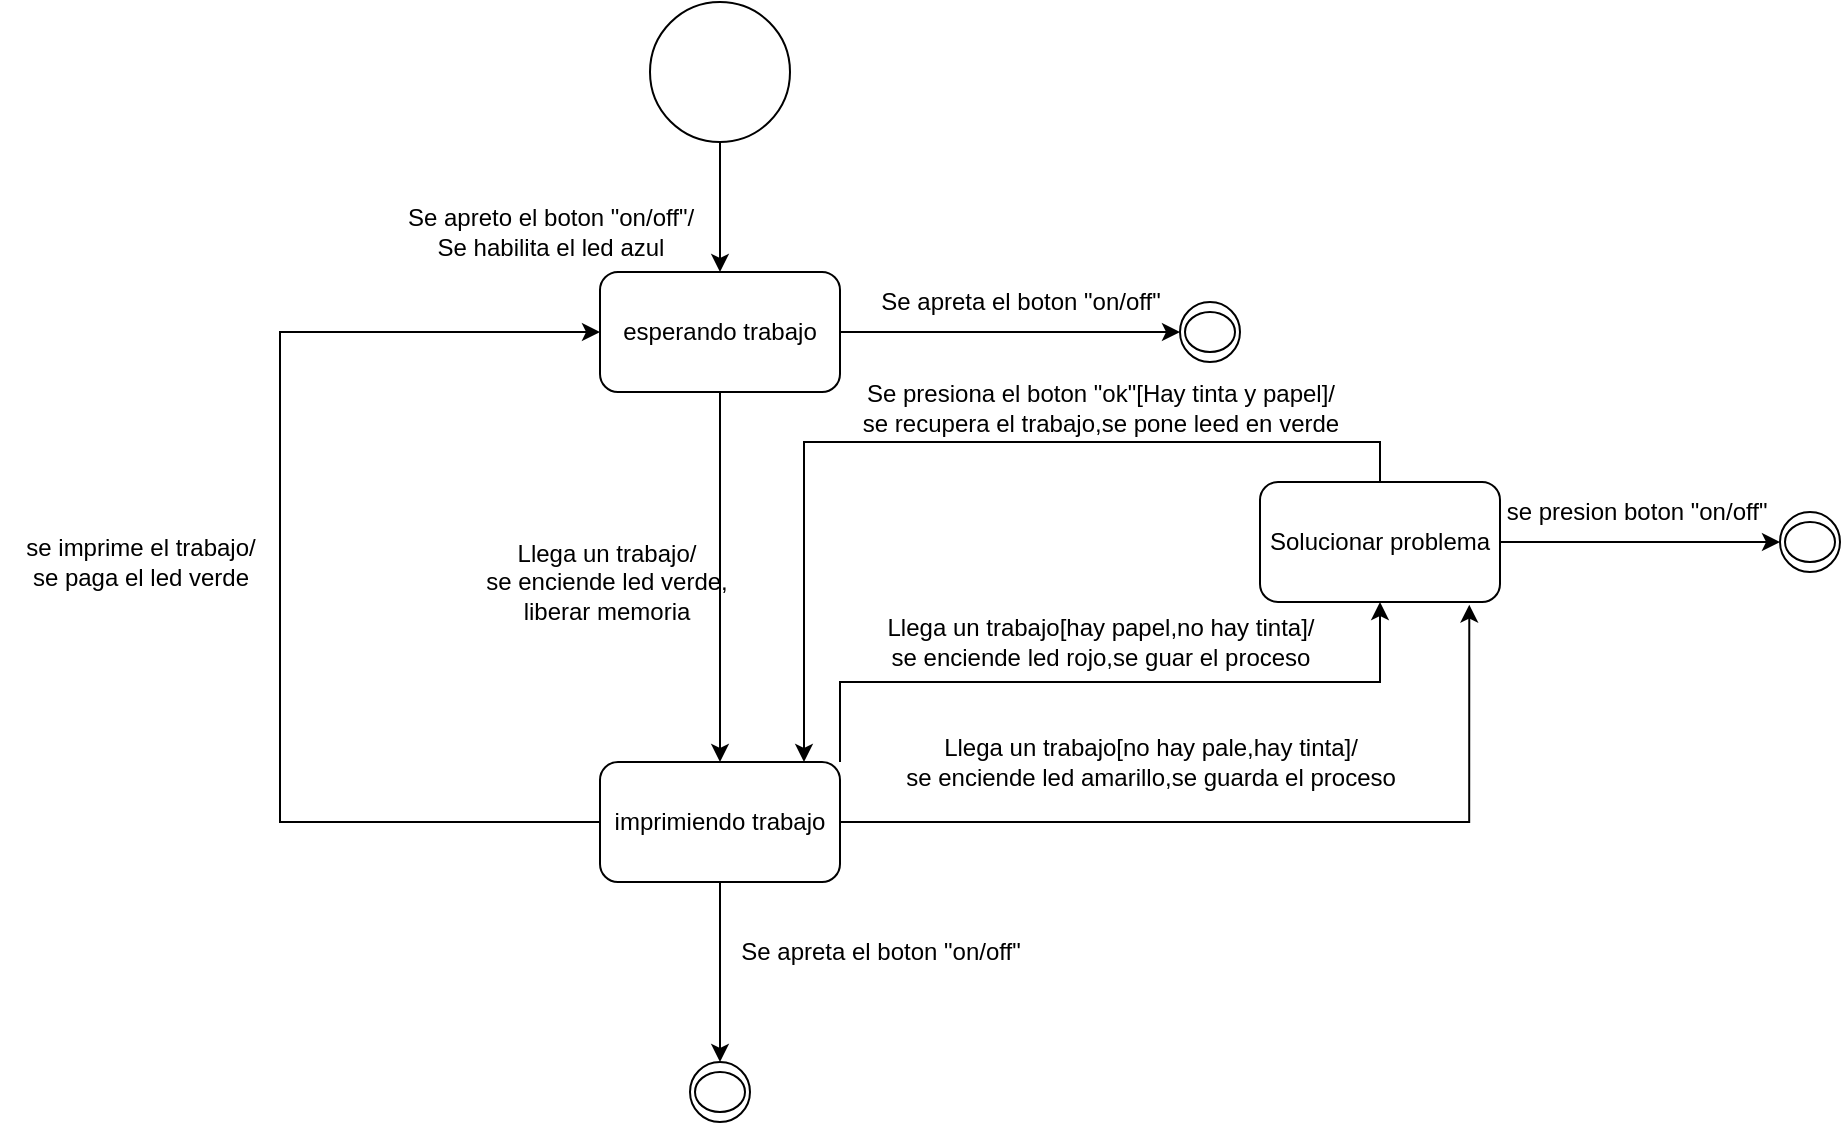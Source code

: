 <mxfile version="24.7.17">
  <diagram name="Página-1" id="LphEhReQZ1v9v09lFzsN">
    <mxGraphModel dx="690" dy="451" grid="1" gridSize="10" guides="1" tooltips="1" connect="1" arrows="1" fold="1" page="1" pageScale="1" pageWidth="827" pageHeight="1169" math="0" shadow="0">
      <root>
        <mxCell id="0" />
        <mxCell id="1" parent="0" />
        <mxCell id="MLAp4jXdWpGkHfAx802T-19" style="edgeStyle=orthogonalEdgeStyle;rounded=0;orthogonalLoop=1;jettySize=auto;html=1;exitX=0.5;exitY=1;exitDx=0;exitDy=0;entryX=0.5;entryY=0;entryDx=0;entryDy=0;" edge="1" parent="1" source="MLAp4jXdWpGkHfAx802T-1" target="MLAp4jXdWpGkHfAx802T-7">
          <mxGeometry relative="1" as="geometry" />
        </mxCell>
        <mxCell id="MLAp4jXdWpGkHfAx802T-1" value="esperando trabajo" style="rounded=1;whiteSpace=wrap;html=1;" vertex="1" parent="1">
          <mxGeometry x="320" y="135" width="120" height="60" as="geometry" />
        </mxCell>
        <mxCell id="MLAp4jXdWpGkHfAx802T-3" style="edgeStyle=orthogonalEdgeStyle;rounded=0;orthogonalLoop=1;jettySize=auto;html=1;exitX=0.5;exitY=1;exitDx=0;exitDy=0;entryX=0.5;entryY=0;entryDx=0;entryDy=0;" edge="1" parent="1" source="MLAp4jXdWpGkHfAx802T-2" target="MLAp4jXdWpGkHfAx802T-1">
          <mxGeometry relative="1" as="geometry" />
        </mxCell>
        <mxCell id="MLAp4jXdWpGkHfAx802T-2" value="" style="ellipse;whiteSpace=wrap;html=1;aspect=fixed;" vertex="1" parent="1">
          <mxGeometry x="345.0" width="70" height="70" as="geometry" />
        </mxCell>
        <mxCell id="MLAp4jXdWpGkHfAx802T-6" value="Se apreto el boton &quot;on/off&quot;/&lt;br&gt;Se habilita el led azul" style="text;html=1;align=center;verticalAlign=middle;resizable=0;points=[];autosize=1;strokeColor=none;fillColor=none;rounded=1;" vertex="1" parent="1">
          <mxGeometry x="210" y="95" width="170" height="40" as="geometry" />
        </mxCell>
        <mxCell id="MLAp4jXdWpGkHfAx802T-21" style="edgeStyle=orthogonalEdgeStyle;rounded=0;orthogonalLoop=1;jettySize=auto;html=1;exitX=1;exitY=0;exitDx=0;exitDy=0;entryX=0.5;entryY=1;entryDx=0;entryDy=0;" edge="1" parent="1" source="MLAp4jXdWpGkHfAx802T-7" target="MLAp4jXdWpGkHfAx802T-20">
          <mxGeometry relative="1" as="geometry" />
        </mxCell>
        <mxCell id="MLAp4jXdWpGkHfAx802T-25" style="edgeStyle=orthogonalEdgeStyle;rounded=0;orthogonalLoop=1;jettySize=auto;html=1;exitX=0;exitY=0.5;exitDx=0;exitDy=0;entryX=0;entryY=0.5;entryDx=0;entryDy=0;" edge="1" parent="1" source="MLAp4jXdWpGkHfAx802T-7" target="MLAp4jXdWpGkHfAx802T-1">
          <mxGeometry relative="1" as="geometry">
            <Array as="points">
              <mxPoint x="160" y="410" />
              <mxPoint x="160" y="165" />
            </Array>
          </mxGeometry>
        </mxCell>
        <mxCell id="MLAp4jXdWpGkHfAx802T-7" value="imprimiendo trabajo" style="rounded=1;whiteSpace=wrap;html=1;" vertex="1" parent="1">
          <mxGeometry x="320" y="380" width="120" height="60" as="geometry" />
        </mxCell>
        <mxCell id="MLAp4jXdWpGkHfAx802T-9" value="Llega un trabajo/ &lt;br&gt;se enciende led verde,&lt;br&gt;liberar memoria" style="text;html=1;align=center;verticalAlign=middle;resizable=0;points=[];autosize=1;strokeColor=none;fillColor=none;" vertex="1" parent="1">
          <mxGeometry x="252.5" y="260" width="140" height="60" as="geometry" />
        </mxCell>
        <mxCell id="MLAp4jXdWpGkHfAx802T-14" value="Llega un trabajo[hay papel,no hay tinta]/&lt;br&gt;se enciende led rojo,se guar el proceso" style="text;html=1;align=center;verticalAlign=middle;resizable=0;points=[];autosize=1;strokeColor=none;fillColor=none;" vertex="1" parent="1">
          <mxGeometry x="450" y="300" width="240" height="40" as="geometry" />
        </mxCell>
        <mxCell id="MLAp4jXdWpGkHfAx802T-15" value="Llega un trabajo[no hay pale,hay tinta]/&lt;br&gt;se enciende led amarillo,se guarda el proceso" style="text;html=1;align=center;verticalAlign=middle;resizable=0;points=[];autosize=1;strokeColor=none;fillColor=none;" vertex="1" parent="1">
          <mxGeometry x="460" y="360" width="270" height="40" as="geometry" />
        </mxCell>
        <mxCell id="MLAp4jXdWpGkHfAx802T-20" value="Solucionar problema" style="rounded=1;whiteSpace=wrap;html=1;" vertex="1" parent="1">
          <mxGeometry x="650" y="240" width="120" height="60" as="geometry" />
        </mxCell>
        <mxCell id="MLAp4jXdWpGkHfAx802T-22" style="edgeStyle=orthogonalEdgeStyle;rounded=0;orthogonalLoop=1;jettySize=auto;html=1;exitX=1;exitY=0.5;exitDx=0;exitDy=0;entryX=0.872;entryY=1.022;entryDx=0;entryDy=0;entryPerimeter=0;" edge="1" parent="1" source="MLAp4jXdWpGkHfAx802T-7" target="MLAp4jXdWpGkHfAx802T-20">
          <mxGeometry relative="1" as="geometry" />
        </mxCell>
        <mxCell id="MLAp4jXdWpGkHfAx802T-23" style="edgeStyle=orthogonalEdgeStyle;rounded=0;orthogonalLoop=1;jettySize=auto;html=1;exitX=0.5;exitY=0;exitDx=0;exitDy=0;entryX=0.85;entryY=0;entryDx=0;entryDy=0;entryPerimeter=0;" edge="1" parent="1" source="MLAp4jXdWpGkHfAx802T-20" target="MLAp4jXdWpGkHfAx802T-7">
          <mxGeometry relative="1" as="geometry" />
        </mxCell>
        <mxCell id="MLAp4jXdWpGkHfAx802T-24" value="Se presiona el boton &quot;ok&quot;[Hay tinta y papel]/&lt;br&gt;se recupera el trabajo,se pone leed en verde" style="text;html=1;align=center;verticalAlign=middle;resizable=0;points=[];autosize=1;strokeColor=none;fillColor=none;" vertex="1" parent="1">
          <mxGeometry x="440" y="183" width="260" height="40" as="geometry" />
        </mxCell>
        <mxCell id="MLAp4jXdWpGkHfAx802T-26" value="se imprime el trabajo/&lt;br&gt;se paga el led verde" style="text;html=1;align=center;verticalAlign=middle;resizable=0;points=[];autosize=1;strokeColor=none;fillColor=none;" vertex="1" parent="1">
          <mxGeometry x="20" y="260" width="140" height="40" as="geometry" />
        </mxCell>
        <mxCell id="MLAp4jXdWpGkHfAx802T-27" value="" style="endArrow=classic;html=1;rounded=0;exitX=1;exitY=0.5;exitDx=0;exitDy=0;" edge="1" target="MLAp4jXdWpGkHfAx802T-28" parent="1" source="MLAp4jXdWpGkHfAx802T-20">
          <mxGeometry width="50" height="50" relative="1" as="geometry">
            <mxPoint x="827" y="313" as="sourcePoint" />
            <mxPoint x="877" y="263" as="targetPoint" />
          </mxGeometry>
        </mxCell>
        <mxCell id="MLAp4jXdWpGkHfAx802T-28" value="" style="ellipse;shadow=0;fillColor=default;gradientColor=none;gradientDirection=radial;" vertex="1" parent="1">
          <mxGeometry x="910" y="255" width="30" height="30" as="geometry" />
        </mxCell>
        <mxCell id="MLAp4jXdWpGkHfAx802T-29" value="" style="ellipse;fillColor=none;" vertex="1" parent="1">
          <mxGeometry x="912.5" y="260" width="25" height="20" as="geometry" />
        </mxCell>
        <mxCell id="MLAp4jXdWpGkHfAx802T-30" value="se presion boton &quot;on/off&quot;" style="text;html=1;align=center;verticalAlign=middle;resizable=0;points=[];autosize=1;strokeColor=none;fillColor=none;" vertex="1" parent="1">
          <mxGeometry x="762.5" y="240" width="150" height="30" as="geometry" />
        </mxCell>
        <mxCell id="MLAp4jXdWpGkHfAx802T-33" value="" style="endArrow=classic;html=1;rounded=0;exitX=0.5;exitY=1;exitDx=0;exitDy=0;" edge="1" target="MLAp4jXdWpGkHfAx802T-34" parent="1" source="MLAp4jXdWpGkHfAx802T-7">
          <mxGeometry width="50" height="50" relative="1" as="geometry">
            <mxPoint x="370" y="555" as="sourcePoint" />
            <mxPoint x="420" y="505" as="targetPoint" />
          </mxGeometry>
        </mxCell>
        <mxCell id="MLAp4jXdWpGkHfAx802T-34" value="" style="ellipse;shadow=0;fillColor=default;gradientColor=none;gradientDirection=radial;" vertex="1" parent="1">
          <mxGeometry x="365" y="530" width="30" height="30" as="geometry" />
        </mxCell>
        <mxCell id="MLAp4jXdWpGkHfAx802T-35" value="" style="ellipse;fillColor=none;" vertex="1" parent="1">
          <mxGeometry x="367.5" y="535" width="25" height="20" as="geometry" />
        </mxCell>
        <mxCell id="MLAp4jXdWpGkHfAx802T-36" value="Se apreta el boton &quot;on/off&quot;" style="text;html=1;align=center;verticalAlign=middle;resizable=0;points=[];autosize=1;strokeColor=none;fillColor=none;" vertex="1" parent="1">
          <mxGeometry x="380" y="460" width="160" height="30" as="geometry" />
        </mxCell>
        <mxCell id="MLAp4jXdWpGkHfAx802T-38" value="" style="endArrow=classic;html=1;rounded=0;exitX=1;exitY=0.5;exitDx=0;exitDy=0;" edge="1" target="MLAp4jXdWpGkHfAx802T-39" parent="1" source="MLAp4jXdWpGkHfAx802T-1">
          <mxGeometry width="50" height="50" relative="1" as="geometry">
            <mxPoint x="450" y="165" as="sourcePoint" />
            <mxPoint x="570" y="125" as="targetPoint" />
          </mxGeometry>
        </mxCell>
        <mxCell id="MLAp4jXdWpGkHfAx802T-39" value="" style="ellipse;shadow=0;fillColor=default;gradientColor=none;gradientDirection=radial;" vertex="1" parent="1">
          <mxGeometry x="610" y="150" width="30" height="30" as="geometry" />
        </mxCell>
        <mxCell id="MLAp4jXdWpGkHfAx802T-40" value="" style="ellipse;fillColor=none;" vertex="1" parent="1">
          <mxGeometry x="612.5" y="155" width="25" height="20" as="geometry" />
        </mxCell>
        <mxCell id="MLAp4jXdWpGkHfAx802T-41" value="Se apreta el boton &quot;on/off&quot;" style="text;html=1;align=center;verticalAlign=middle;resizable=0;points=[];autosize=1;strokeColor=none;fillColor=none;" vertex="1" parent="1">
          <mxGeometry x="450" y="135" width="160" height="30" as="geometry" />
        </mxCell>
      </root>
    </mxGraphModel>
  </diagram>
</mxfile>

